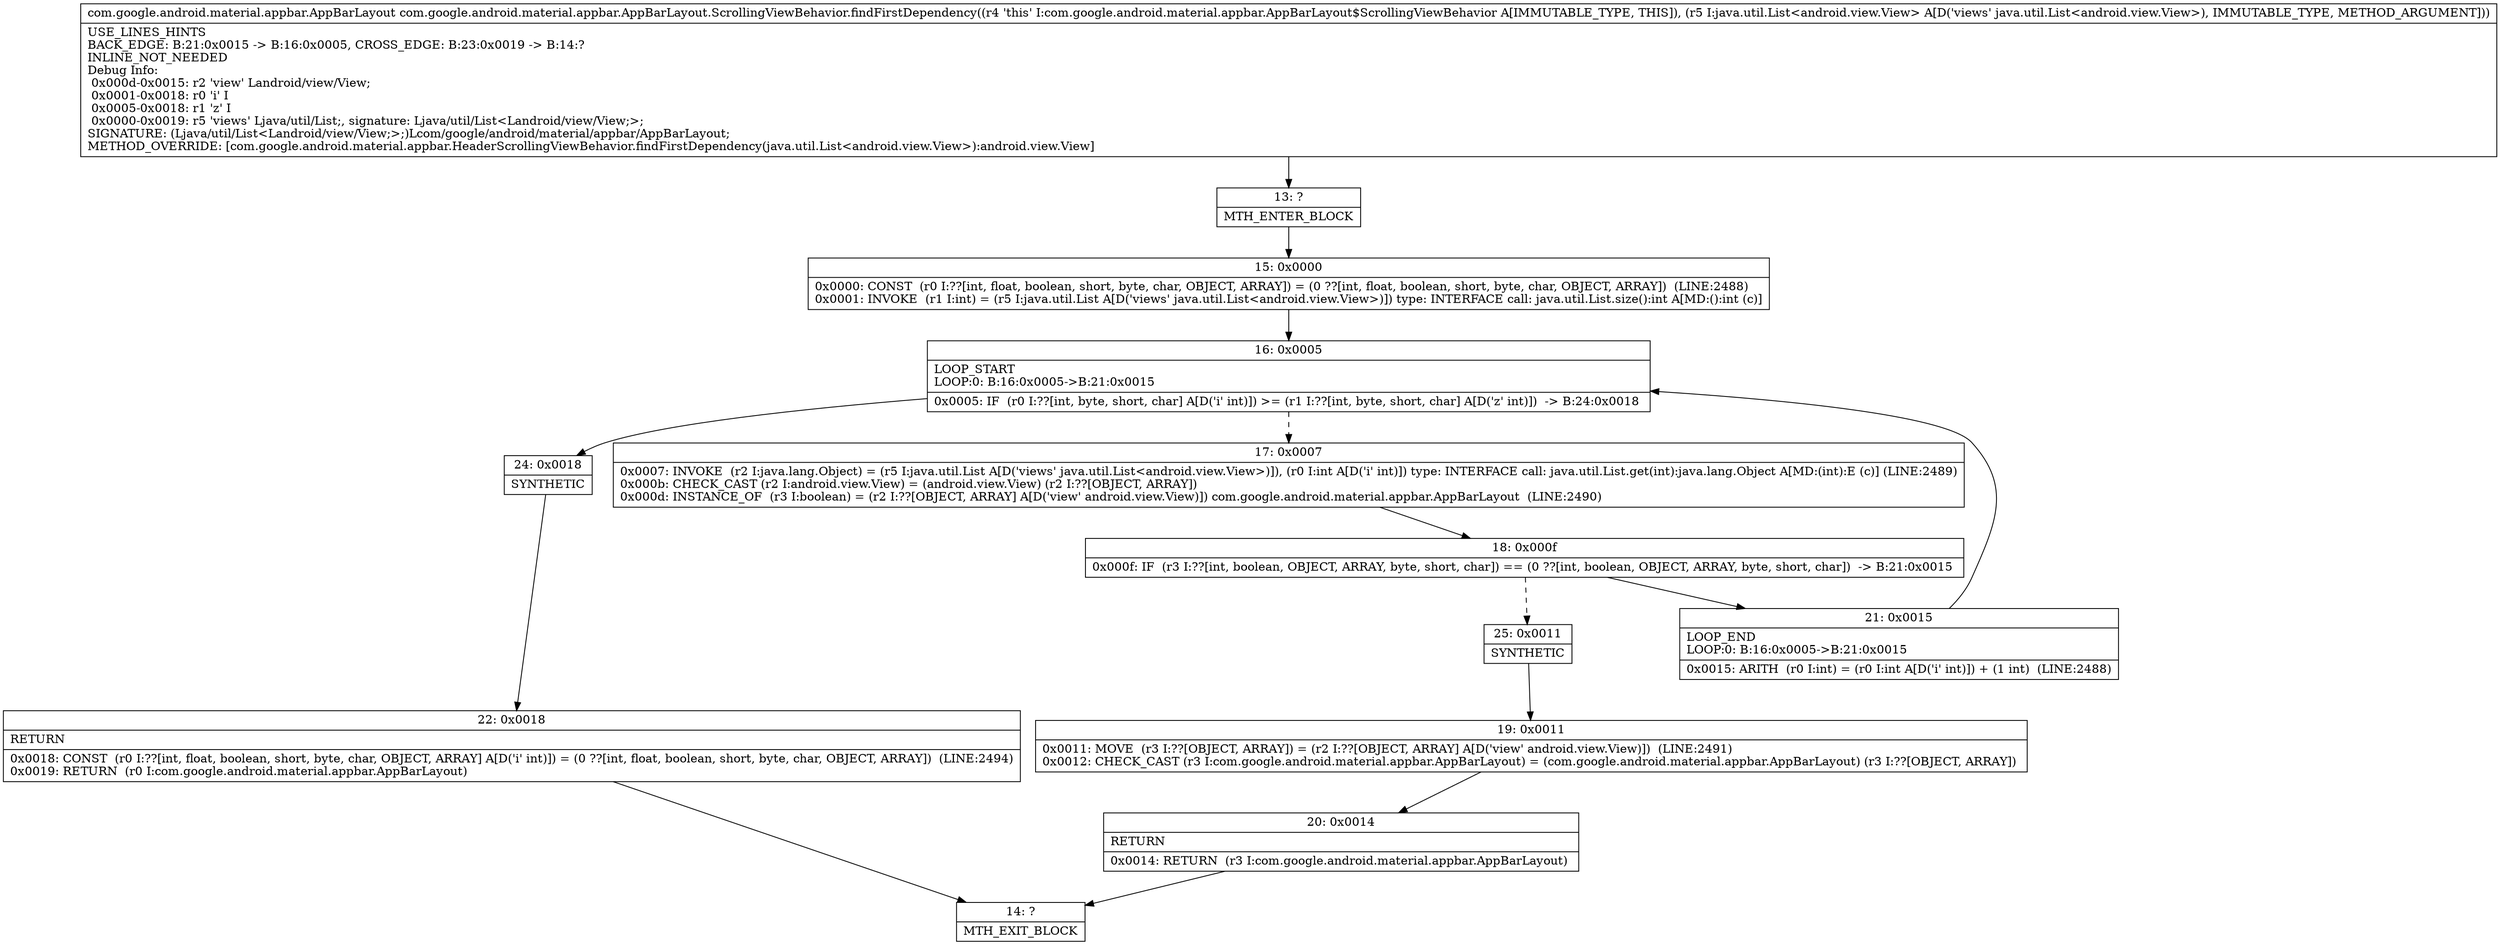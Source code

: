 digraph "CFG forcom.google.android.material.appbar.AppBarLayout.ScrollingViewBehavior.findFirstDependency(Ljava\/util\/List;)Lcom\/google\/android\/material\/appbar\/AppBarLayout;" {
Node_13 [shape=record,label="{13\:\ ?|MTH_ENTER_BLOCK\l}"];
Node_15 [shape=record,label="{15\:\ 0x0000|0x0000: CONST  (r0 I:??[int, float, boolean, short, byte, char, OBJECT, ARRAY]) = (0 ??[int, float, boolean, short, byte, char, OBJECT, ARRAY])  (LINE:2488)\l0x0001: INVOKE  (r1 I:int) = (r5 I:java.util.List A[D('views' java.util.List\<android.view.View\>)]) type: INTERFACE call: java.util.List.size():int A[MD:():int (c)]\l}"];
Node_16 [shape=record,label="{16\:\ 0x0005|LOOP_START\lLOOP:0: B:16:0x0005\-\>B:21:0x0015\l|0x0005: IF  (r0 I:??[int, byte, short, char] A[D('i' int)]) \>= (r1 I:??[int, byte, short, char] A[D('z' int)])  \-\> B:24:0x0018 \l}"];
Node_17 [shape=record,label="{17\:\ 0x0007|0x0007: INVOKE  (r2 I:java.lang.Object) = (r5 I:java.util.List A[D('views' java.util.List\<android.view.View\>)]), (r0 I:int A[D('i' int)]) type: INTERFACE call: java.util.List.get(int):java.lang.Object A[MD:(int):E (c)] (LINE:2489)\l0x000b: CHECK_CAST (r2 I:android.view.View) = (android.view.View) (r2 I:??[OBJECT, ARRAY]) \l0x000d: INSTANCE_OF  (r3 I:boolean) = (r2 I:??[OBJECT, ARRAY] A[D('view' android.view.View)]) com.google.android.material.appbar.AppBarLayout  (LINE:2490)\l}"];
Node_18 [shape=record,label="{18\:\ 0x000f|0x000f: IF  (r3 I:??[int, boolean, OBJECT, ARRAY, byte, short, char]) == (0 ??[int, boolean, OBJECT, ARRAY, byte, short, char])  \-\> B:21:0x0015 \l}"];
Node_21 [shape=record,label="{21\:\ 0x0015|LOOP_END\lLOOP:0: B:16:0x0005\-\>B:21:0x0015\l|0x0015: ARITH  (r0 I:int) = (r0 I:int A[D('i' int)]) + (1 int)  (LINE:2488)\l}"];
Node_25 [shape=record,label="{25\:\ 0x0011|SYNTHETIC\l}"];
Node_19 [shape=record,label="{19\:\ 0x0011|0x0011: MOVE  (r3 I:??[OBJECT, ARRAY]) = (r2 I:??[OBJECT, ARRAY] A[D('view' android.view.View)])  (LINE:2491)\l0x0012: CHECK_CAST (r3 I:com.google.android.material.appbar.AppBarLayout) = (com.google.android.material.appbar.AppBarLayout) (r3 I:??[OBJECT, ARRAY]) \l}"];
Node_20 [shape=record,label="{20\:\ 0x0014|RETURN\l|0x0014: RETURN  (r3 I:com.google.android.material.appbar.AppBarLayout) \l}"];
Node_14 [shape=record,label="{14\:\ ?|MTH_EXIT_BLOCK\l}"];
Node_24 [shape=record,label="{24\:\ 0x0018|SYNTHETIC\l}"];
Node_22 [shape=record,label="{22\:\ 0x0018|RETURN\l|0x0018: CONST  (r0 I:??[int, float, boolean, short, byte, char, OBJECT, ARRAY] A[D('i' int)]) = (0 ??[int, float, boolean, short, byte, char, OBJECT, ARRAY])  (LINE:2494)\l0x0019: RETURN  (r0 I:com.google.android.material.appbar.AppBarLayout) \l}"];
MethodNode[shape=record,label="{com.google.android.material.appbar.AppBarLayout com.google.android.material.appbar.AppBarLayout.ScrollingViewBehavior.findFirstDependency((r4 'this' I:com.google.android.material.appbar.AppBarLayout$ScrollingViewBehavior A[IMMUTABLE_TYPE, THIS]), (r5 I:java.util.List\<android.view.View\> A[D('views' java.util.List\<android.view.View\>), IMMUTABLE_TYPE, METHOD_ARGUMENT]))  | USE_LINES_HINTS\lBACK_EDGE: B:21:0x0015 \-\> B:16:0x0005, CROSS_EDGE: B:23:0x0019 \-\> B:14:?\lINLINE_NOT_NEEDED\lDebug Info:\l  0x000d\-0x0015: r2 'view' Landroid\/view\/View;\l  0x0001\-0x0018: r0 'i' I\l  0x0005\-0x0018: r1 'z' I\l  0x0000\-0x0019: r5 'views' Ljava\/util\/List;, signature: Ljava\/util\/List\<Landroid\/view\/View;\>;\lSIGNATURE: (Ljava\/util\/List\<Landroid\/view\/View;\>;)Lcom\/google\/android\/material\/appbar\/AppBarLayout;\lMETHOD_OVERRIDE: [com.google.android.material.appbar.HeaderScrollingViewBehavior.findFirstDependency(java.util.List\<android.view.View\>):android.view.View]\l}"];
MethodNode -> Node_13;Node_13 -> Node_15;
Node_15 -> Node_16;
Node_16 -> Node_17[style=dashed];
Node_16 -> Node_24;
Node_17 -> Node_18;
Node_18 -> Node_21;
Node_18 -> Node_25[style=dashed];
Node_21 -> Node_16;
Node_25 -> Node_19;
Node_19 -> Node_20;
Node_20 -> Node_14;
Node_24 -> Node_22;
Node_22 -> Node_14;
}

